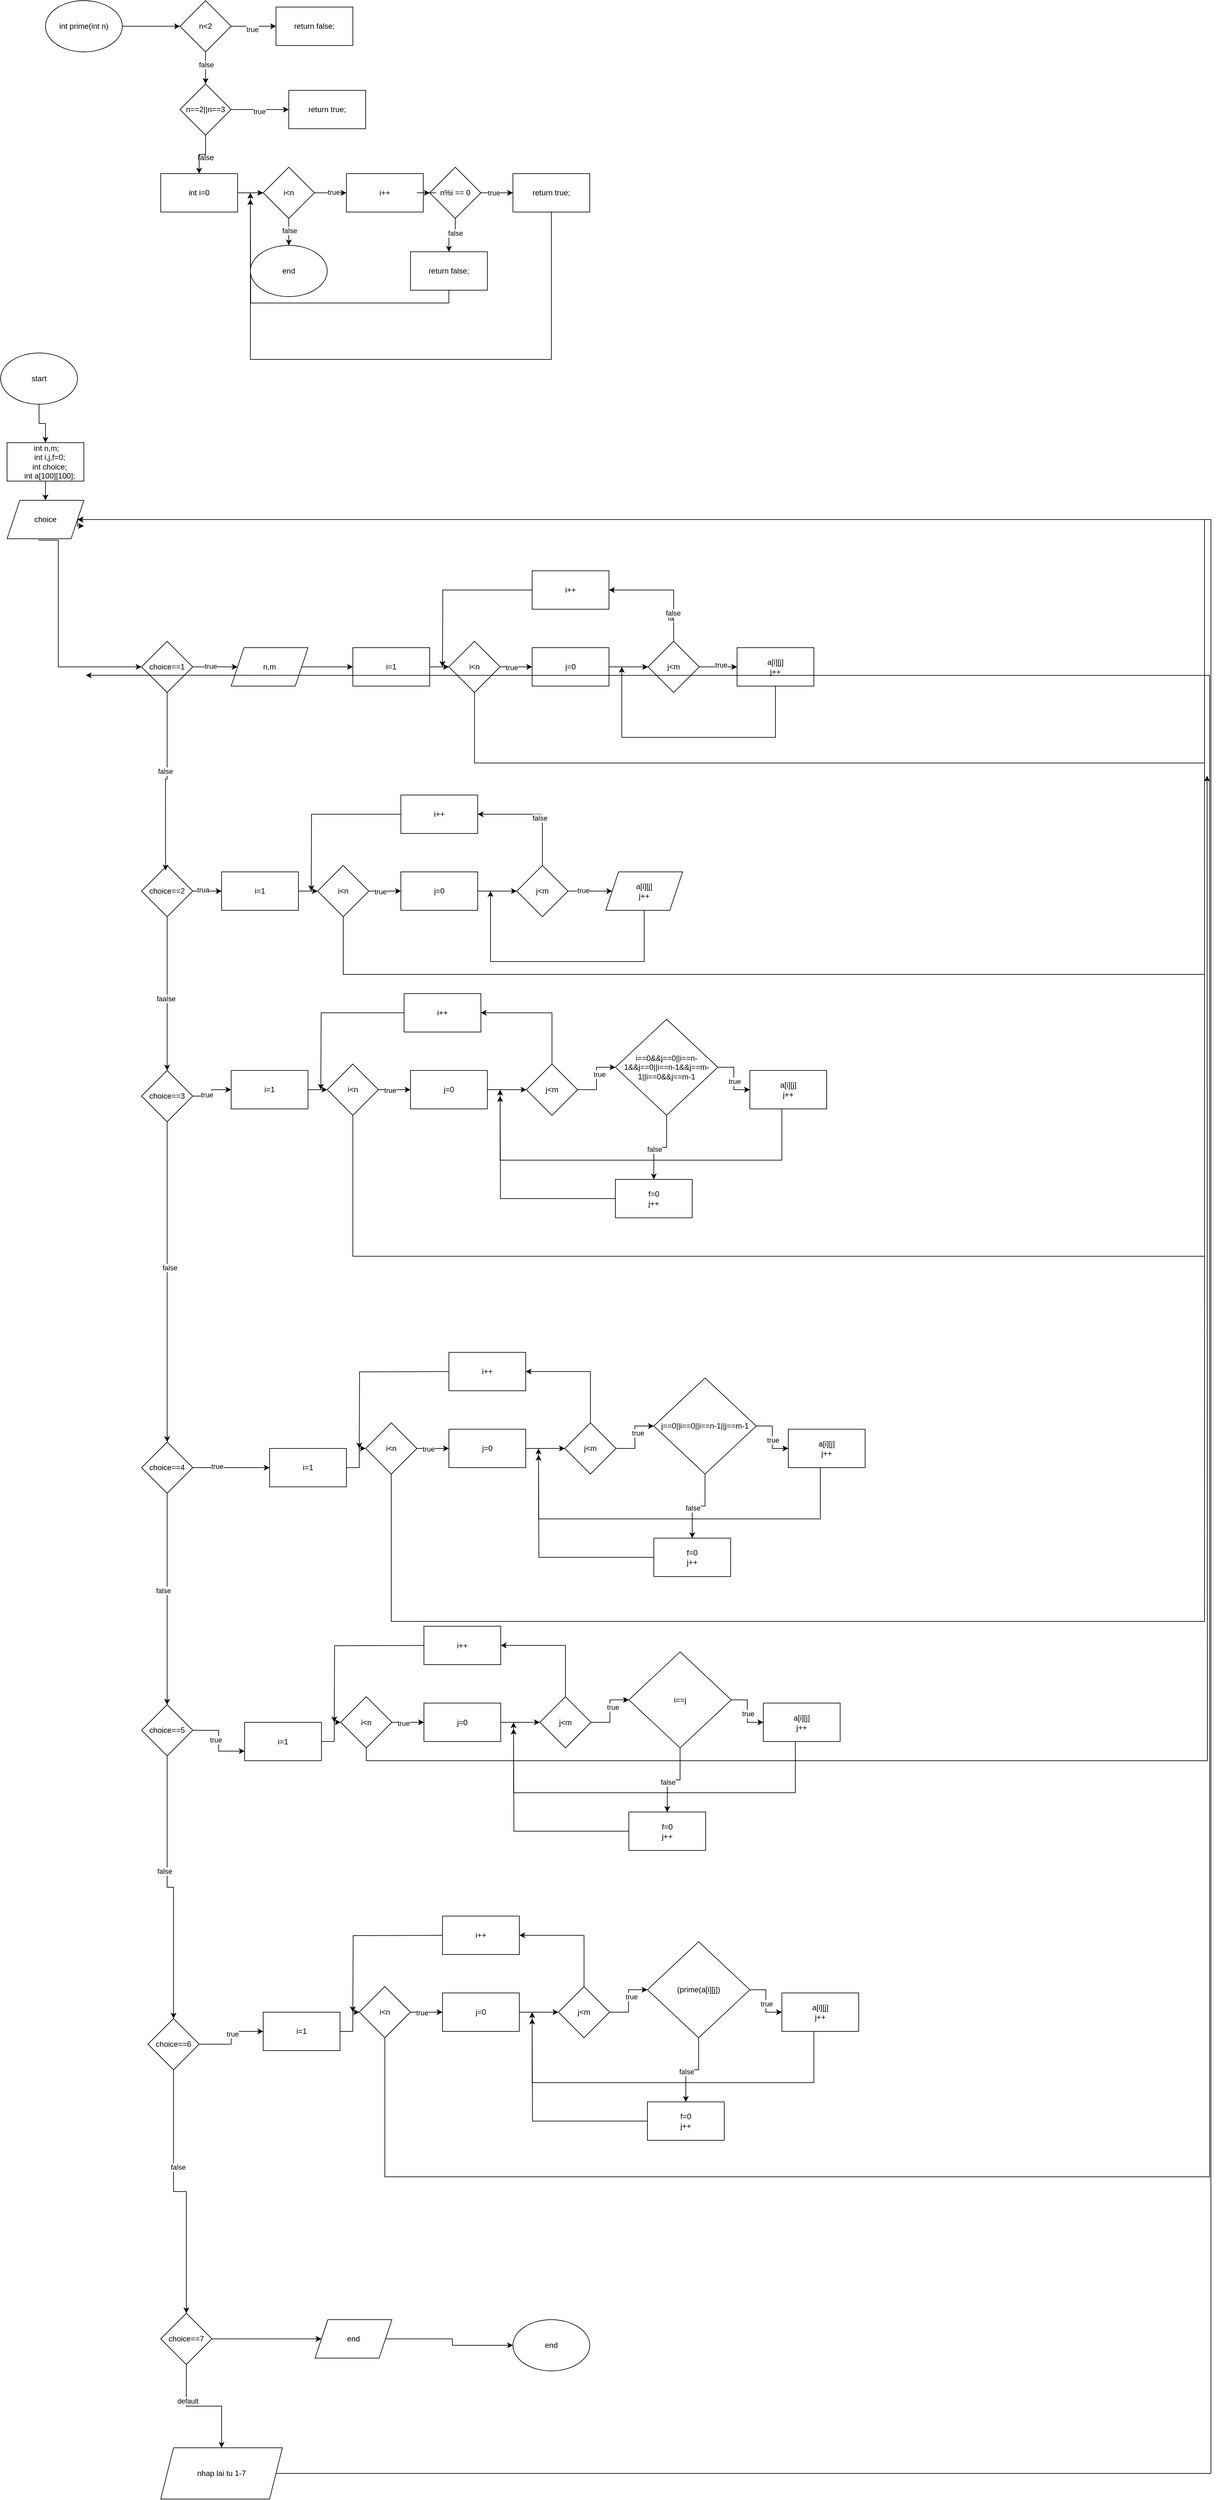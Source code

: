<mxfile version="22.1.4" type="device">
  <diagram id="C5RBs43oDa-KdzZeNtuy" name="Page-1">
    <mxGraphModel dx="772" dy="330" grid="1" gridSize="10" guides="1" tooltips="1" connect="1" arrows="1" fold="1" page="1" pageScale="1" pageWidth="827" pageHeight="1169" math="0" shadow="0">
      <root>
        <mxCell id="WIyWlLk6GJQsqaUBKTNV-0" />
        <mxCell id="WIyWlLk6GJQsqaUBKTNV-1" parent="WIyWlLk6GJQsqaUBKTNV-0" />
        <mxCell id="z1cHuliVXPMH2H2w3VBW-0" value="" style="edgeStyle=orthogonalEdgeStyle;rounded=0;orthogonalLoop=1;jettySize=auto;html=1;" edge="1" parent="WIyWlLk6GJQsqaUBKTNV-1" source="z1cHuliVXPMH2H2w3VBW-1" target="z1cHuliVXPMH2H2w3VBW-6">
          <mxGeometry relative="1" as="geometry" />
        </mxCell>
        <mxCell id="z1cHuliVXPMH2H2w3VBW-1" value="int prime(int n)" style="ellipse;whiteSpace=wrap;html=1;" vertex="1" parent="WIyWlLk6GJQsqaUBKTNV-1">
          <mxGeometry x="300" y="210" width="120" height="80" as="geometry" />
        </mxCell>
        <mxCell id="z1cHuliVXPMH2H2w3VBW-2" value="" style="edgeStyle=orthogonalEdgeStyle;rounded=0;orthogonalLoop=1;jettySize=auto;html=1;" edge="1" parent="WIyWlLk6GJQsqaUBKTNV-1" source="z1cHuliVXPMH2H2w3VBW-6" target="z1cHuliVXPMH2H2w3VBW-7">
          <mxGeometry relative="1" as="geometry" />
        </mxCell>
        <mxCell id="z1cHuliVXPMH2H2w3VBW-3" value="true" style="edgeLabel;html=1;align=center;verticalAlign=middle;resizable=0;points=[];" vertex="1" connectable="0" parent="z1cHuliVXPMH2H2w3VBW-2">
          <mxGeometry x="-0.057" y="-4" relative="1" as="geometry">
            <mxPoint y="1" as="offset" />
          </mxGeometry>
        </mxCell>
        <mxCell id="z1cHuliVXPMH2H2w3VBW-4" value="" style="edgeStyle=orthogonalEdgeStyle;rounded=0;orthogonalLoop=1;jettySize=auto;html=1;" edge="1" parent="WIyWlLk6GJQsqaUBKTNV-1" source="z1cHuliVXPMH2H2w3VBW-6" target="z1cHuliVXPMH2H2w3VBW-11">
          <mxGeometry relative="1" as="geometry" />
        </mxCell>
        <mxCell id="z1cHuliVXPMH2H2w3VBW-5" value="false" style="edgeLabel;html=1;align=center;verticalAlign=middle;resizable=0;points=[];" vertex="1" connectable="0" parent="z1cHuliVXPMH2H2w3VBW-4">
          <mxGeometry x="-0.2" y="1" relative="1" as="geometry">
            <mxPoint as="offset" />
          </mxGeometry>
        </mxCell>
        <mxCell id="z1cHuliVXPMH2H2w3VBW-6" value="n&amp;lt;2" style="rhombus;whiteSpace=wrap;html=1;" vertex="1" parent="WIyWlLk6GJQsqaUBKTNV-1">
          <mxGeometry x="510" y="210" width="80" height="80" as="geometry" />
        </mxCell>
        <mxCell id="z1cHuliVXPMH2H2w3VBW-7" value="return false;" style="rounded=0;whiteSpace=wrap;html=1;" vertex="1" parent="WIyWlLk6GJQsqaUBKTNV-1">
          <mxGeometry x="660" y="220" width="120" height="60" as="geometry" />
        </mxCell>
        <mxCell id="z1cHuliVXPMH2H2w3VBW-8" value="" style="edgeStyle=orthogonalEdgeStyle;rounded=0;orthogonalLoop=1;jettySize=auto;html=1;" edge="1" parent="WIyWlLk6GJQsqaUBKTNV-1" source="z1cHuliVXPMH2H2w3VBW-11" target="z1cHuliVXPMH2H2w3VBW-12">
          <mxGeometry relative="1" as="geometry" />
        </mxCell>
        <mxCell id="z1cHuliVXPMH2H2w3VBW-9" value="true" style="edgeLabel;html=1;align=center;verticalAlign=middle;resizable=0;points=[];" vertex="1" connectable="0" parent="z1cHuliVXPMH2H2w3VBW-8">
          <mxGeometry x="-0.029" y="-3" relative="1" as="geometry">
            <mxPoint as="offset" />
          </mxGeometry>
        </mxCell>
        <mxCell id="z1cHuliVXPMH2H2w3VBW-10" value="" style="edgeStyle=orthogonalEdgeStyle;rounded=0;orthogonalLoop=1;jettySize=auto;html=1;" edge="1" parent="WIyWlLk6GJQsqaUBKTNV-1" source="z1cHuliVXPMH2H2w3VBW-11" target="z1cHuliVXPMH2H2w3VBW-26">
          <mxGeometry relative="1" as="geometry" />
        </mxCell>
        <mxCell id="z1cHuliVXPMH2H2w3VBW-11" value="n==2||n==3" style="rhombus;whiteSpace=wrap;html=1;" vertex="1" parent="WIyWlLk6GJQsqaUBKTNV-1">
          <mxGeometry x="510" y="340" width="80" height="80" as="geometry" />
        </mxCell>
        <mxCell id="z1cHuliVXPMH2H2w3VBW-12" value="return true;" style="rounded=0;whiteSpace=wrap;html=1;" vertex="1" parent="WIyWlLk6GJQsqaUBKTNV-1">
          <mxGeometry x="680" y="350" width="120" height="60" as="geometry" />
        </mxCell>
        <mxCell id="z1cHuliVXPMH2H2w3VBW-13" value="false" style="text;html=1;align=center;verticalAlign=middle;resizable=0;points=[];autosize=1;strokeColor=none;fillColor=none;" vertex="1" parent="WIyWlLk6GJQsqaUBKTNV-1">
          <mxGeometry x="525" y="440" width="50" height="30" as="geometry" />
        </mxCell>
        <mxCell id="z1cHuliVXPMH2H2w3VBW-14" value="i++" style="rounded=0;whiteSpace=wrap;html=1;" vertex="1" parent="WIyWlLk6GJQsqaUBKTNV-1">
          <mxGeometry x="770" y="480" width="120" height="60" as="geometry" />
        </mxCell>
        <mxCell id="z1cHuliVXPMH2H2w3VBW-15" value="" style="edgeStyle=orthogonalEdgeStyle;rounded=0;orthogonalLoop=1;jettySize=auto;html=1;" edge="1" parent="WIyWlLk6GJQsqaUBKTNV-1" source="z1cHuliVXPMH2H2w3VBW-18" target="z1cHuliVXPMH2H2w3VBW-21">
          <mxGeometry relative="1" as="geometry" />
        </mxCell>
        <mxCell id="z1cHuliVXPMH2H2w3VBW-16" value="false" style="edgeLabel;html=1;align=center;verticalAlign=middle;resizable=0;points=[];" vertex="1" connectable="0" parent="z1cHuliVXPMH2H2w3VBW-15">
          <mxGeometry x="-0.288" relative="1" as="geometry">
            <mxPoint y="1" as="offset" />
          </mxGeometry>
        </mxCell>
        <mxCell id="z1cHuliVXPMH2H2w3VBW-17" value="" style="edgeStyle=orthogonalEdgeStyle;rounded=0;orthogonalLoop=1;jettySize=auto;html=1;" edge="1" parent="WIyWlLk6GJQsqaUBKTNV-1" source="z1cHuliVXPMH2H2w3VBW-18" target="z1cHuliVXPMH2H2w3VBW-23">
          <mxGeometry relative="1" as="geometry" />
        </mxCell>
        <mxCell id="z1cHuliVXPMH2H2w3VBW-18" value="n%i == 0" style="rhombus;whiteSpace=wrap;html=1;" vertex="1" parent="WIyWlLk6GJQsqaUBKTNV-1">
          <mxGeometry x="900" y="470" width="80" height="80" as="geometry" />
        </mxCell>
        <mxCell id="z1cHuliVXPMH2H2w3VBW-19" value="true" style="edgeLabel;html=1;align=center;verticalAlign=middle;resizable=0;points=[];" vertex="1" connectable="0" parent="WIyWlLk6GJQsqaUBKTNV-1">
          <mxGeometry x="1000" y="510" as="geometry" />
        </mxCell>
        <mxCell id="z1cHuliVXPMH2H2w3VBW-20" style="edgeStyle=orthogonalEdgeStyle;rounded=0;orthogonalLoop=1;jettySize=auto;html=1;exitX=0.5;exitY=1;exitDx=0;exitDy=0;" edge="1" parent="WIyWlLk6GJQsqaUBKTNV-1" source="z1cHuliVXPMH2H2w3VBW-21">
          <mxGeometry relative="1" as="geometry">
            <mxPoint x="620" y="520" as="targetPoint" />
            <mxPoint x="865" y="724" as="sourcePoint" />
          </mxGeometry>
        </mxCell>
        <mxCell id="z1cHuliVXPMH2H2w3VBW-21" value="return false;" style="rounded=0;whiteSpace=wrap;html=1;" vertex="1" parent="WIyWlLk6GJQsqaUBKTNV-1">
          <mxGeometry x="870" y="602" width="120" height="60" as="geometry" />
        </mxCell>
        <mxCell id="z1cHuliVXPMH2H2w3VBW-22" style="edgeStyle=orthogonalEdgeStyle;rounded=0;orthogonalLoop=1;jettySize=auto;html=1;exitX=0.5;exitY=1;exitDx=0;exitDy=0;" edge="1" parent="WIyWlLk6GJQsqaUBKTNV-1" source="z1cHuliVXPMH2H2w3VBW-23">
          <mxGeometry relative="1" as="geometry">
            <mxPoint x="620" y="510" as="targetPoint" />
            <Array as="points">
              <mxPoint x="1090" y="770" />
              <mxPoint x="620" y="770" />
            </Array>
          </mxGeometry>
        </mxCell>
        <mxCell id="z1cHuliVXPMH2H2w3VBW-23" value="return true;" style="rounded=0;whiteSpace=wrap;html=1;" vertex="1" parent="WIyWlLk6GJQsqaUBKTNV-1">
          <mxGeometry x="1030" y="480" width="120" height="60" as="geometry" />
        </mxCell>
        <mxCell id="z1cHuliVXPMH2H2w3VBW-24" value="" style="edgeStyle=orthogonalEdgeStyle;rounded=0;orthogonalLoop=1;jettySize=auto;html=1;exitX=1;exitY=0.5;exitDx=0;exitDy=0;" edge="1" parent="WIyWlLk6GJQsqaUBKTNV-1" source="z1cHuliVXPMH2H2w3VBW-14" target="z1cHuliVXPMH2H2w3VBW-18">
          <mxGeometry relative="1" as="geometry">
            <mxPoint x="840" y="510" as="sourcePoint" />
          </mxGeometry>
        </mxCell>
        <mxCell id="z1cHuliVXPMH2H2w3VBW-25" value="" style="edgeStyle=orthogonalEdgeStyle;rounded=0;orthogonalLoop=1;jettySize=auto;html=1;" edge="1" parent="WIyWlLk6GJQsqaUBKTNV-1" source="z1cHuliVXPMH2H2w3VBW-26" target="z1cHuliVXPMH2H2w3VBW-31">
          <mxGeometry relative="1" as="geometry" />
        </mxCell>
        <mxCell id="z1cHuliVXPMH2H2w3VBW-26" value="int i=0" style="rounded=0;whiteSpace=wrap;html=1;" vertex="1" parent="WIyWlLk6GJQsqaUBKTNV-1">
          <mxGeometry x="480" y="480" width="120" height="60" as="geometry" />
        </mxCell>
        <mxCell id="z1cHuliVXPMH2H2w3VBW-27" value="" style="edgeStyle=orthogonalEdgeStyle;rounded=0;orthogonalLoop=1;jettySize=auto;html=1;" edge="1" parent="WIyWlLk6GJQsqaUBKTNV-1" source="z1cHuliVXPMH2H2w3VBW-31" target="z1cHuliVXPMH2H2w3VBW-14">
          <mxGeometry relative="1" as="geometry" />
        </mxCell>
        <mxCell id="z1cHuliVXPMH2H2w3VBW-28" value="true" style="edgeLabel;html=1;align=center;verticalAlign=middle;resizable=0;points=[];" vertex="1" connectable="0" parent="z1cHuliVXPMH2H2w3VBW-27">
          <mxGeometry x="0.2" y="1" relative="1" as="geometry">
            <mxPoint as="offset" />
          </mxGeometry>
        </mxCell>
        <mxCell id="z1cHuliVXPMH2H2w3VBW-29" value="" style="edgeStyle=orthogonalEdgeStyle;rounded=0;orthogonalLoop=1;jettySize=auto;html=1;" edge="1" parent="WIyWlLk6GJQsqaUBKTNV-1" source="z1cHuliVXPMH2H2w3VBW-31" target="z1cHuliVXPMH2H2w3VBW-32">
          <mxGeometry relative="1" as="geometry" />
        </mxCell>
        <mxCell id="z1cHuliVXPMH2H2w3VBW-30" value="false" style="edgeLabel;html=1;align=center;verticalAlign=middle;resizable=0;points=[];" vertex="1" connectable="0" parent="z1cHuliVXPMH2H2w3VBW-29">
          <mxGeometry x="-0.095" y="1" relative="1" as="geometry">
            <mxPoint as="offset" />
          </mxGeometry>
        </mxCell>
        <mxCell id="z1cHuliVXPMH2H2w3VBW-31" value="i&amp;lt;n" style="rhombus;whiteSpace=wrap;html=1;" vertex="1" parent="WIyWlLk6GJQsqaUBKTNV-1">
          <mxGeometry x="640" y="470" width="80" height="80" as="geometry" />
        </mxCell>
        <mxCell id="z1cHuliVXPMH2H2w3VBW-32" value="end" style="ellipse;whiteSpace=wrap;html=1;" vertex="1" parent="WIyWlLk6GJQsqaUBKTNV-1">
          <mxGeometry x="620" y="592" width="120" height="80" as="geometry" />
        </mxCell>
        <mxCell id="z1cHuliVXPMH2H2w3VBW-33" value="" style="edgeStyle=orthogonalEdgeStyle;rounded=0;orthogonalLoop=1;jettySize=auto;html=1;" edge="1" parent="WIyWlLk6GJQsqaUBKTNV-1" source="z1cHuliVXPMH2H2w3VBW-34" target="z1cHuliVXPMH2H2w3VBW-36">
          <mxGeometry relative="1" as="geometry" />
        </mxCell>
        <mxCell id="z1cHuliVXPMH2H2w3VBW-34" value="start" style="ellipse;whiteSpace=wrap;html=1;" vertex="1" parent="WIyWlLk6GJQsqaUBKTNV-1">
          <mxGeometry x="230" y="760" width="120" height="80" as="geometry" />
        </mxCell>
        <mxCell id="z1cHuliVXPMH2H2w3VBW-35" value="" style="edgeStyle=orthogonalEdgeStyle;rounded=0;orthogonalLoop=1;jettySize=auto;html=1;" edge="1" parent="WIyWlLk6GJQsqaUBKTNV-1" source="z1cHuliVXPMH2H2w3VBW-36" target="z1cHuliVXPMH2H2w3VBW-38">
          <mxGeometry relative="1" as="geometry" />
        </mxCell>
        <mxCell id="z1cHuliVXPMH2H2w3VBW-36" value="&lt;div&gt;&amp;nbsp;int n,m;&lt;/div&gt;&lt;div&gt;&amp;nbsp; &amp;nbsp; int i,j,f=0;&lt;/div&gt;&lt;div&gt;&amp;nbsp; &amp;nbsp; int choice;&lt;/div&gt;&lt;div&gt;&amp;nbsp; &amp;nbsp; int a[100][100];&lt;/div&gt;" style="shape=label;whiteSpace=wrap;html=1;fixedSize=1;rounded=0;" vertex="1" parent="WIyWlLk6GJQsqaUBKTNV-1">
          <mxGeometry x="240" y="900" width="120" height="60" as="geometry" />
        </mxCell>
        <mxCell id="z1cHuliVXPMH2H2w3VBW-37" value="" style="edgeStyle=orthogonalEdgeStyle;rounded=0;orthogonalLoop=1;jettySize=auto;html=1;exitX=0.408;exitY=1.038;exitDx=0;exitDy=0;exitPerimeter=0;" edge="1" parent="WIyWlLk6GJQsqaUBKTNV-1" source="z1cHuliVXPMH2H2w3VBW-38" target="z1cHuliVXPMH2H2w3VBW-41">
          <mxGeometry relative="1" as="geometry">
            <Array as="points">
              <mxPoint x="320" y="1052" />
              <mxPoint x="320" y="1250" />
            </Array>
          </mxGeometry>
        </mxCell>
        <mxCell id="z1cHuliVXPMH2H2w3VBW-38" value="choice" style="shape=parallelogram;perimeter=parallelogramPerimeter;whiteSpace=wrap;html=1;fixedSize=1;" vertex="1" parent="WIyWlLk6GJQsqaUBKTNV-1">
          <mxGeometry x="240" y="990" width="120" height="60" as="geometry" />
        </mxCell>
        <mxCell id="z1cHuliVXPMH2H2w3VBW-39" value="" style="edgeStyle=orthogonalEdgeStyle;rounded=0;orthogonalLoop=1;jettySize=auto;html=1;" edge="1" parent="WIyWlLk6GJQsqaUBKTNV-1" source="z1cHuliVXPMH2H2w3VBW-41" target="z1cHuliVXPMH2H2w3VBW-43">
          <mxGeometry relative="1" as="geometry" />
        </mxCell>
        <mxCell id="z1cHuliVXPMH2H2w3VBW-40" value="true" style="edgeLabel;html=1;align=center;verticalAlign=middle;resizable=0;points=[];" vertex="1" connectable="0" parent="z1cHuliVXPMH2H2w3VBW-39">
          <mxGeometry x="-0.2" y="1" relative="1" as="geometry">
            <mxPoint as="offset" />
          </mxGeometry>
        </mxCell>
        <mxCell id="z1cHuliVXPMH2H2w3VBW-41" value="choice==1" style="rhombus;whiteSpace=wrap;html=1;" vertex="1" parent="WIyWlLk6GJQsqaUBKTNV-1">
          <mxGeometry x="450" y="1210" width="80" height="80" as="geometry" />
        </mxCell>
        <mxCell id="z1cHuliVXPMH2H2w3VBW-42" value="" style="edgeStyle=orthogonalEdgeStyle;rounded=0;orthogonalLoop=1;jettySize=auto;html=1;" edge="1" parent="WIyWlLk6GJQsqaUBKTNV-1" source="z1cHuliVXPMH2H2w3VBW-43" target="z1cHuliVXPMH2H2w3VBW-45">
          <mxGeometry relative="1" as="geometry" />
        </mxCell>
        <mxCell id="z1cHuliVXPMH2H2w3VBW-43" value="n,m" style="rounded=0;whiteSpace=wrap;html=1;shape=parallelogram;perimeter=parallelogramPerimeter;fixedSize=1;" vertex="1" parent="WIyWlLk6GJQsqaUBKTNV-1">
          <mxGeometry x="590" y="1220" width="120" height="60" as="geometry" />
        </mxCell>
        <mxCell id="z1cHuliVXPMH2H2w3VBW-44" value="" style="edgeStyle=orthogonalEdgeStyle;rounded=0;orthogonalLoop=1;jettySize=auto;html=1;" edge="1" parent="WIyWlLk6GJQsqaUBKTNV-1" source="z1cHuliVXPMH2H2w3VBW-45" target="z1cHuliVXPMH2H2w3VBW-49">
          <mxGeometry relative="1" as="geometry" />
        </mxCell>
        <mxCell id="z1cHuliVXPMH2H2w3VBW-45" value="i=1" style="rounded=0;whiteSpace=wrap;html=1;" vertex="1" parent="WIyWlLk6GJQsqaUBKTNV-1">
          <mxGeometry x="780" y="1220" width="120" height="60" as="geometry" />
        </mxCell>
        <mxCell id="z1cHuliVXPMH2H2w3VBW-46" value="" style="edgeStyle=orthogonalEdgeStyle;rounded=0;orthogonalLoop=1;jettySize=auto;html=1;" edge="1" parent="WIyWlLk6GJQsqaUBKTNV-1" source="z1cHuliVXPMH2H2w3VBW-49" target="z1cHuliVXPMH2H2w3VBW-51">
          <mxGeometry relative="1" as="geometry" />
        </mxCell>
        <mxCell id="z1cHuliVXPMH2H2w3VBW-47" value="true" style="edgeLabel;html=1;align=center;verticalAlign=middle;resizable=0;points=[];" vertex="1" connectable="0" parent="z1cHuliVXPMH2H2w3VBW-46">
          <mxGeometry x="-0.3" relative="1" as="geometry">
            <mxPoint y="1" as="offset" />
          </mxGeometry>
        </mxCell>
        <mxCell id="z1cHuliVXPMH2H2w3VBW-48" style="edgeStyle=orthogonalEdgeStyle;rounded=0;orthogonalLoop=1;jettySize=auto;html=1;entryX=1;entryY=0.5;entryDx=0;entryDy=0;" edge="1" parent="WIyWlLk6GJQsqaUBKTNV-1" source="z1cHuliVXPMH2H2w3VBW-49" target="z1cHuliVXPMH2H2w3VBW-38">
          <mxGeometry relative="1" as="geometry">
            <Array as="points">
              <mxPoint x="970" y="1400" />
              <mxPoint x="2110" y="1400" />
              <mxPoint x="2110" y="1020" />
            </Array>
          </mxGeometry>
        </mxCell>
        <mxCell id="z1cHuliVXPMH2H2w3VBW-49" value="i&amp;lt;n" style="rhombus;whiteSpace=wrap;html=1;" vertex="1" parent="WIyWlLk6GJQsqaUBKTNV-1">
          <mxGeometry x="930" y="1210" width="80" height="80" as="geometry" />
        </mxCell>
        <mxCell id="z1cHuliVXPMH2H2w3VBW-50" value="" style="edgeStyle=orthogonalEdgeStyle;rounded=0;orthogonalLoop=1;jettySize=auto;html=1;" edge="1" parent="WIyWlLk6GJQsqaUBKTNV-1" source="z1cHuliVXPMH2H2w3VBW-51" target="z1cHuliVXPMH2H2w3VBW-57">
          <mxGeometry relative="1" as="geometry" />
        </mxCell>
        <mxCell id="z1cHuliVXPMH2H2w3VBW-51" value="j=0" style="rounded=0;whiteSpace=wrap;html=1;" vertex="1" parent="WIyWlLk6GJQsqaUBKTNV-1">
          <mxGeometry x="1060" y="1220" width="120" height="60" as="geometry" />
        </mxCell>
        <mxCell id="z1cHuliVXPMH2H2w3VBW-52" value="" style="edgeStyle=orthogonalEdgeStyle;rounded=0;orthogonalLoop=1;jettySize=auto;html=1;" edge="1" parent="WIyWlLk6GJQsqaUBKTNV-1" source="z1cHuliVXPMH2H2w3VBW-57" target="z1cHuliVXPMH2H2w3VBW-59">
          <mxGeometry relative="1" as="geometry" />
        </mxCell>
        <mxCell id="z1cHuliVXPMH2H2w3VBW-53" value="true" style="edgeLabel;html=1;align=center;verticalAlign=middle;resizable=0;points=[];" vertex="1" connectable="0" parent="z1cHuliVXPMH2H2w3VBW-52">
          <mxGeometry x="0.119" y="3" relative="1" as="geometry">
            <mxPoint x="1" as="offset" />
          </mxGeometry>
        </mxCell>
        <mxCell id="z1cHuliVXPMH2H2w3VBW-54" style="edgeStyle=orthogonalEdgeStyle;rounded=0;orthogonalLoop=1;jettySize=auto;html=1;entryX=1;entryY=0.5;entryDx=0;entryDy=0;" edge="1" parent="WIyWlLk6GJQsqaUBKTNV-1" source="z1cHuliVXPMH2H2w3VBW-57" target="z1cHuliVXPMH2H2w3VBW-61">
          <mxGeometry relative="1" as="geometry">
            <mxPoint x="1160" y="1140" as="targetPoint" />
            <Array as="points">
              <mxPoint x="1281" y="1130" />
            </Array>
          </mxGeometry>
        </mxCell>
        <mxCell id="z1cHuliVXPMH2H2w3VBW-55" value="fa" style="edgeLabel;html=1;align=center;verticalAlign=middle;resizable=0;points=[];" vertex="1" connectable="0" parent="z1cHuliVXPMH2H2w3VBW-54">
          <mxGeometry x="-0.587" y="5" relative="1" as="geometry">
            <mxPoint y="1" as="offset" />
          </mxGeometry>
        </mxCell>
        <mxCell id="z1cHuliVXPMH2H2w3VBW-56" value="false" style="edgeLabel;html=1;align=center;verticalAlign=middle;resizable=0;points=[];" vertex="1" connectable="0" parent="z1cHuliVXPMH2H2w3VBW-54">
          <mxGeometry x="-0.525" y="1" relative="1" as="geometry">
            <mxPoint y="-1" as="offset" />
          </mxGeometry>
        </mxCell>
        <mxCell id="z1cHuliVXPMH2H2w3VBW-57" value="j&amp;lt;m" style="rhombus;whiteSpace=wrap;html=1;" vertex="1" parent="WIyWlLk6GJQsqaUBKTNV-1">
          <mxGeometry x="1241" y="1210" width="80" height="80" as="geometry" />
        </mxCell>
        <mxCell id="z1cHuliVXPMH2H2w3VBW-58" style="edgeStyle=orthogonalEdgeStyle;rounded=0;orthogonalLoop=1;jettySize=auto;html=1;" edge="1" parent="WIyWlLk6GJQsqaUBKTNV-1" source="z1cHuliVXPMH2H2w3VBW-59">
          <mxGeometry relative="1" as="geometry">
            <mxPoint x="1200" y="1250" as="targetPoint" />
            <Array as="points">
              <mxPoint x="1440" y="1360" />
              <mxPoint x="1200" y="1360" />
            </Array>
          </mxGeometry>
        </mxCell>
        <mxCell id="z1cHuliVXPMH2H2w3VBW-59" value="a[i][j]&lt;br&gt;j++" style="rounded=0;whiteSpace=wrap;html=1;" vertex="1" parent="WIyWlLk6GJQsqaUBKTNV-1">
          <mxGeometry x="1380" y="1220" width="120" height="60" as="geometry" />
        </mxCell>
        <mxCell id="z1cHuliVXPMH2H2w3VBW-60" style="edgeStyle=orthogonalEdgeStyle;rounded=0;orthogonalLoop=1;jettySize=auto;html=1;" edge="1" parent="WIyWlLk6GJQsqaUBKTNV-1" source="z1cHuliVXPMH2H2w3VBW-61">
          <mxGeometry relative="1" as="geometry">
            <mxPoint x="920" y="1250" as="targetPoint" />
          </mxGeometry>
        </mxCell>
        <mxCell id="z1cHuliVXPMH2H2w3VBW-61" value="i++" style="rounded=0;whiteSpace=wrap;html=1;" vertex="1" parent="WIyWlLk6GJQsqaUBKTNV-1">
          <mxGeometry x="1060" y="1100" width="120" height="60" as="geometry" />
        </mxCell>
        <mxCell id="z1cHuliVXPMH2H2w3VBW-62" value="" style="edgeStyle=orthogonalEdgeStyle;rounded=0;orthogonalLoop=1;jettySize=auto;html=1;" edge="1" parent="WIyWlLk6GJQsqaUBKTNV-1" source="z1cHuliVXPMH2H2w3VBW-66" target="z1cHuliVXPMH2H2w3VBW-70">
          <mxGeometry relative="1" as="geometry" />
        </mxCell>
        <mxCell id="z1cHuliVXPMH2H2w3VBW-63" value="trua" style="edgeLabel;html=1;align=center;verticalAlign=middle;resizable=0;points=[];" vertex="1" connectable="0" parent="z1cHuliVXPMH2H2w3VBW-62">
          <mxGeometry x="-0.289" y="2" relative="1" as="geometry">
            <mxPoint as="offset" />
          </mxGeometry>
        </mxCell>
        <mxCell id="z1cHuliVXPMH2H2w3VBW-64" style="edgeStyle=orthogonalEdgeStyle;rounded=0;orthogonalLoop=1;jettySize=auto;html=1;" edge="1" parent="WIyWlLk6GJQsqaUBKTNV-1" source="z1cHuliVXPMH2H2w3VBW-66" target="z1cHuliVXPMH2H2w3VBW-90">
          <mxGeometry relative="1" as="geometry" />
        </mxCell>
        <mxCell id="z1cHuliVXPMH2H2w3VBW-65" value="faalse" style="edgeLabel;html=1;align=center;verticalAlign=middle;resizable=0;points=[];" vertex="1" connectable="0" parent="z1cHuliVXPMH2H2w3VBW-64">
          <mxGeometry x="0.058" y="-2" relative="1" as="geometry">
            <mxPoint y="1" as="offset" />
          </mxGeometry>
        </mxCell>
        <mxCell id="z1cHuliVXPMH2H2w3VBW-66" value="choice==2" style="rhombus;whiteSpace=wrap;html=1;" vertex="1" parent="WIyWlLk6GJQsqaUBKTNV-1">
          <mxGeometry x="450" y="1560" width="80" height="80" as="geometry" />
        </mxCell>
        <mxCell id="z1cHuliVXPMH2H2w3VBW-67" style="edgeStyle=orthogonalEdgeStyle;rounded=0;orthogonalLoop=1;jettySize=auto;html=1;entryX=0.469;entryY=0.096;entryDx=0;entryDy=0;entryPerimeter=0;" edge="1" parent="WIyWlLk6GJQsqaUBKTNV-1" source="z1cHuliVXPMH2H2w3VBW-41" target="z1cHuliVXPMH2H2w3VBW-66">
          <mxGeometry relative="1" as="geometry" />
        </mxCell>
        <mxCell id="z1cHuliVXPMH2H2w3VBW-68" value="false" style="edgeLabel;html=1;align=center;verticalAlign=middle;resizable=0;points=[];" vertex="1" connectable="0" parent="z1cHuliVXPMH2H2w3VBW-67">
          <mxGeometry x="-0.122" y="-3" relative="1" as="geometry">
            <mxPoint as="offset" />
          </mxGeometry>
        </mxCell>
        <mxCell id="z1cHuliVXPMH2H2w3VBW-69" value="" style="edgeStyle=orthogonalEdgeStyle;rounded=0;orthogonalLoop=1;jettySize=auto;html=1;" edge="1" parent="WIyWlLk6GJQsqaUBKTNV-1" source="z1cHuliVXPMH2H2w3VBW-70" target="z1cHuliVXPMH2H2w3VBW-74">
          <mxGeometry relative="1" as="geometry" />
        </mxCell>
        <mxCell id="z1cHuliVXPMH2H2w3VBW-70" value="i=1" style="rounded=0;whiteSpace=wrap;html=1;" vertex="1" parent="WIyWlLk6GJQsqaUBKTNV-1">
          <mxGeometry x="575" y="1570" width="120" height="60" as="geometry" />
        </mxCell>
        <mxCell id="z1cHuliVXPMH2H2w3VBW-71" value="" style="edgeStyle=orthogonalEdgeStyle;rounded=0;orthogonalLoop=1;jettySize=auto;html=1;" edge="1" parent="WIyWlLk6GJQsqaUBKTNV-1" source="z1cHuliVXPMH2H2w3VBW-74" target="z1cHuliVXPMH2H2w3VBW-76">
          <mxGeometry relative="1" as="geometry" />
        </mxCell>
        <mxCell id="z1cHuliVXPMH2H2w3VBW-72" value="true" style="edgeLabel;html=1;align=center;verticalAlign=middle;resizable=0;points=[];" vertex="1" connectable="0" parent="z1cHuliVXPMH2H2w3VBW-71">
          <mxGeometry x="-0.3" relative="1" as="geometry">
            <mxPoint y="1" as="offset" />
          </mxGeometry>
        </mxCell>
        <mxCell id="z1cHuliVXPMH2H2w3VBW-73" style="edgeStyle=orthogonalEdgeStyle;rounded=0;orthogonalLoop=1;jettySize=auto;html=1;entryX=1;entryY=0.5;entryDx=0;entryDy=0;" edge="1" parent="WIyWlLk6GJQsqaUBKTNV-1" source="z1cHuliVXPMH2H2w3VBW-74" target="z1cHuliVXPMH2H2w3VBW-38">
          <mxGeometry relative="1" as="geometry">
            <Array as="points">
              <mxPoint x="765" y="1730" />
              <mxPoint x="2110" y="1730" />
              <mxPoint x="2110" y="1020" />
            </Array>
          </mxGeometry>
        </mxCell>
        <mxCell id="z1cHuliVXPMH2H2w3VBW-74" value="i&amp;lt;n" style="rhombus;whiteSpace=wrap;html=1;" vertex="1" parent="WIyWlLk6GJQsqaUBKTNV-1">
          <mxGeometry x="725" y="1560" width="80" height="80" as="geometry" />
        </mxCell>
        <mxCell id="z1cHuliVXPMH2H2w3VBW-75" value="" style="edgeStyle=orthogonalEdgeStyle;rounded=0;orthogonalLoop=1;jettySize=auto;html=1;" edge="1" parent="WIyWlLk6GJQsqaUBKTNV-1" source="z1cHuliVXPMH2H2w3VBW-76" target="z1cHuliVXPMH2H2w3VBW-81">
          <mxGeometry relative="1" as="geometry" />
        </mxCell>
        <mxCell id="z1cHuliVXPMH2H2w3VBW-76" value="j=0" style="rounded=0;whiteSpace=wrap;html=1;" vertex="1" parent="WIyWlLk6GJQsqaUBKTNV-1">
          <mxGeometry x="855" y="1570" width="120" height="60" as="geometry" />
        </mxCell>
        <mxCell id="z1cHuliVXPMH2H2w3VBW-77" value="" style="edgeStyle=orthogonalEdgeStyle;rounded=0;orthogonalLoop=1;jettySize=auto;html=1;" edge="1" parent="WIyWlLk6GJQsqaUBKTNV-1" source="z1cHuliVXPMH2H2w3VBW-81" target="z1cHuliVXPMH2H2w3VBW-83">
          <mxGeometry relative="1" as="geometry" />
        </mxCell>
        <mxCell id="z1cHuliVXPMH2H2w3VBW-78" value="true" style="edgeLabel;html=1;align=center;verticalAlign=middle;resizable=0;points=[];" vertex="1" connectable="0" parent="z1cHuliVXPMH2H2w3VBW-77">
          <mxGeometry x="-0.304" y="1" relative="1" as="geometry">
            <mxPoint as="offset" />
          </mxGeometry>
        </mxCell>
        <mxCell id="z1cHuliVXPMH2H2w3VBW-79" style="edgeStyle=orthogonalEdgeStyle;rounded=0;orthogonalLoop=1;jettySize=auto;html=1;entryX=1;entryY=0.5;entryDx=0;entryDy=0;" edge="1" parent="WIyWlLk6GJQsqaUBKTNV-1" source="z1cHuliVXPMH2H2w3VBW-81" target="z1cHuliVXPMH2H2w3VBW-85">
          <mxGeometry relative="1" as="geometry">
            <mxPoint x="955" y="1490" as="targetPoint" />
            <Array as="points">
              <mxPoint x="1076" y="1480" />
            </Array>
          </mxGeometry>
        </mxCell>
        <mxCell id="z1cHuliVXPMH2H2w3VBW-80" value="false" style="edgeLabel;html=1;align=center;verticalAlign=middle;resizable=0;points=[];" vertex="1" connectable="0" parent="z1cHuliVXPMH2H2w3VBW-79">
          <mxGeometry x="-0.193" y="4" relative="1" as="geometry">
            <mxPoint y="-1" as="offset" />
          </mxGeometry>
        </mxCell>
        <mxCell id="z1cHuliVXPMH2H2w3VBW-81" value="j&amp;lt;m" style="rhombus;whiteSpace=wrap;html=1;" vertex="1" parent="WIyWlLk6GJQsqaUBKTNV-1">
          <mxGeometry x="1036" y="1560" width="80" height="80" as="geometry" />
        </mxCell>
        <mxCell id="z1cHuliVXPMH2H2w3VBW-82" style="edgeStyle=orthogonalEdgeStyle;rounded=0;orthogonalLoop=1;jettySize=auto;html=1;" edge="1" parent="WIyWlLk6GJQsqaUBKTNV-1" source="z1cHuliVXPMH2H2w3VBW-83">
          <mxGeometry relative="1" as="geometry">
            <mxPoint x="995" y="1600" as="targetPoint" />
            <Array as="points">
              <mxPoint x="1235" y="1710" />
              <mxPoint x="995" y="1710" />
            </Array>
          </mxGeometry>
        </mxCell>
        <mxCell id="z1cHuliVXPMH2H2w3VBW-83" value="a[i][j]&lt;br&gt;j++" style="rounded=0;whiteSpace=wrap;html=1;shape=parallelogram;perimeter=parallelogramPerimeter;fixedSize=1;" vertex="1" parent="WIyWlLk6GJQsqaUBKTNV-1">
          <mxGeometry x="1175" y="1570" width="120" height="60" as="geometry" />
        </mxCell>
        <mxCell id="z1cHuliVXPMH2H2w3VBW-84" style="edgeStyle=orthogonalEdgeStyle;rounded=0;orthogonalLoop=1;jettySize=auto;html=1;" edge="1" parent="WIyWlLk6GJQsqaUBKTNV-1" source="z1cHuliVXPMH2H2w3VBW-85">
          <mxGeometry relative="1" as="geometry">
            <mxPoint x="715" y="1600" as="targetPoint" />
          </mxGeometry>
        </mxCell>
        <mxCell id="z1cHuliVXPMH2H2w3VBW-85" value="i++" style="rounded=0;whiteSpace=wrap;html=1;" vertex="1" parent="WIyWlLk6GJQsqaUBKTNV-1">
          <mxGeometry x="855" y="1450" width="120" height="60" as="geometry" />
        </mxCell>
        <mxCell id="z1cHuliVXPMH2H2w3VBW-86" value="" style="edgeStyle=orthogonalEdgeStyle;rounded=0;orthogonalLoop=1;jettySize=auto;html=1;" edge="1" parent="WIyWlLk6GJQsqaUBKTNV-1" source="z1cHuliVXPMH2H2w3VBW-90" target="z1cHuliVXPMH2H2w3VBW-92">
          <mxGeometry relative="1" as="geometry" />
        </mxCell>
        <mxCell id="z1cHuliVXPMH2H2w3VBW-87" value="true" style="edgeLabel;html=1;align=center;verticalAlign=middle;resizable=0;points=[];" vertex="1" connectable="0" parent="z1cHuliVXPMH2H2w3VBW-86">
          <mxGeometry x="-0.371" y="2" relative="1" as="geometry">
            <mxPoint as="offset" />
          </mxGeometry>
        </mxCell>
        <mxCell id="z1cHuliVXPMH2H2w3VBW-88" style="edgeStyle=orthogonalEdgeStyle;rounded=0;orthogonalLoop=1;jettySize=auto;html=1;entryX=0.5;entryY=0;entryDx=0;entryDy=0;" edge="1" parent="WIyWlLk6GJQsqaUBKTNV-1" source="z1cHuliVXPMH2H2w3VBW-90" target="z1cHuliVXPMH2H2w3VBW-116">
          <mxGeometry relative="1" as="geometry" />
        </mxCell>
        <mxCell id="z1cHuliVXPMH2H2w3VBW-89" value="false" style="edgeLabel;html=1;align=center;verticalAlign=middle;resizable=0;points=[];" vertex="1" connectable="0" parent="z1cHuliVXPMH2H2w3VBW-88">
          <mxGeometry x="-0.084" y="4" relative="1" as="geometry">
            <mxPoint y="-1" as="offset" />
          </mxGeometry>
        </mxCell>
        <mxCell id="z1cHuliVXPMH2H2w3VBW-90" value="choice==3" style="rhombus;whiteSpace=wrap;html=1;" vertex="1" parent="WIyWlLk6GJQsqaUBKTNV-1">
          <mxGeometry x="450" y="1880" width="80" height="80" as="geometry" />
        </mxCell>
        <mxCell id="z1cHuliVXPMH2H2w3VBW-91" value="" style="edgeStyle=orthogonalEdgeStyle;rounded=0;orthogonalLoop=1;jettySize=auto;html=1;" edge="1" parent="WIyWlLk6GJQsqaUBKTNV-1" source="z1cHuliVXPMH2H2w3VBW-92" target="z1cHuliVXPMH2H2w3VBW-96">
          <mxGeometry relative="1" as="geometry" />
        </mxCell>
        <mxCell id="z1cHuliVXPMH2H2w3VBW-92" value="i=1" style="rounded=0;whiteSpace=wrap;html=1;" vertex="1" parent="WIyWlLk6GJQsqaUBKTNV-1">
          <mxGeometry x="590" y="1880" width="120" height="60" as="geometry" />
        </mxCell>
        <mxCell id="z1cHuliVXPMH2H2w3VBW-93" value="" style="edgeStyle=orthogonalEdgeStyle;rounded=0;orthogonalLoop=1;jettySize=auto;html=1;" edge="1" parent="WIyWlLk6GJQsqaUBKTNV-1" source="z1cHuliVXPMH2H2w3VBW-96" target="z1cHuliVXPMH2H2w3VBW-98">
          <mxGeometry relative="1" as="geometry" />
        </mxCell>
        <mxCell id="z1cHuliVXPMH2H2w3VBW-94" value="true" style="edgeLabel;html=1;align=center;verticalAlign=middle;resizable=0;points=[];" vertex="1" connectable="0" parent="z1cHuliVXPMH2H2w3VBW-93">
          <mxGeometry x="-0.3" relative="1" as="geometry">
            <mxPoint y="1" as="offset" />
          </mxGeometry>
        </mxCell>
        <mxCell id="z1cHuliVXPMH2H2w3VBW-95" style="edgeStyle=orthogonalEdgeStyle;rounded=0;orthogonalLoop=1;jettySize=auto;html=1;exitX=0.5;exitY=1;exitDx=0;exitDy=0;" edge="1" parent="WIyWlLk6GJQsqaUBKTNV-1" source="z1cHuliVXPMH2H2w3VBW-96">
          <mxGeometry relative="1" as="geometry">
            <mxPoint x="820" y="2170" as="sourcePoint" />
            <mxPoint x="360" y="1030" as="targetPoint" />
            <Array as="points">
              <mxPoint x="780" y="2170" />
              <mxPoint x="2110" y="2170" />
              <mxPoint x="2110" y="1020" />
              <mxPoint x="350" y="1020" />
            </Array>
          </mxGeometry>
        </mxCell>
        <mxCell id="z1cHuliVXPMH2H2w3VBW-96" value="i&amp;lt;n" style="rhombus;whiteSpace=wrap;html=1;" vertex="1" parent="WIyWlLk6GJQsqaUBKTNV-1">
          <mxGeometry x="740" y="1870" width="80" height="80" as="geometry" />
        </mxCell>
        <mxCell id="z1cHuliVXPMH2H2w3VBW-97" value="" style="edgeStyle=orthogonalEdgeStyle;rounded=0;orthogonalLoop=1;jettySize=auto;html=1;" edge="1" parent="WIyWlLk6GJQsqaUBKTNV-1" source="z1cHuliVXPMH2H2w3VBW-98" target="z1cHuliVXPMH2H2w3VBW-102">
          <mxGeometry relative="1" as="geometry" />
        </mxCell>
        <mxCell id="z1cHuliVXPMH2H2w3VBW-98" value="j=0" style="rounded=0;whiteSpace=wrap;html=1;" vertex="1" parent="WIyWlLk6GJQsqaUBKTNV-1">
          <mxGeometry x="870" y="1880" width="120" height="60" as="geometry" />
        </mxCell>
        <mxCell id="z1cHuliVXPMH2H2w3VBW-99" style="edgeStyle=orthogonalEdgeStyle;rounded=0;orthogonalLoop=1;jettySize=auto;html=1;entryX=1;entryY=0.5;entryDx=0;entryDy=0;" edge="1" parent="WIyWlLk6GJQsqaUBKTNV-1" source="z1cHuliVXPMH2H2w3VBW-102" target="z1cHuliVXPMH2H2w3VBW-106">
          <mxGeometry relative="1" as="geometry">
            <mxPoint x="970" y="1800" as="targetPoint" />
            <Array as="points">
              <mxPoint x="1091" y="1790" />
            </Array>
          </mxGeometry>
        </mxCell>
        <mxCell id="z1cHuliVXPMH2H2w3VBW-100" value="" style="edgeStyle=orthogonalEdgeStyle;rounded=0;orthogonalLoop=1;jettySize=auto;html=1;" edge="1" parent="WIyWlLk6GJQsqaUBKTNV-1" source="z1cHuliVXPMH2H2w3VBW-102" target="z1cHuliVXPMH2H2w3VBW-111">
          <mxGeometry relative="1" as="geometry" />
        </mxCell>
        <mxCell id="z1cHuliVXPMH2H2w3VBW-101" value="true" style="edgeLabel;html=1;align=center;verticalAlign=middle;resizable=0;points=[];" vertex="1" connectable="0" parent="z1cHuliVXPMH2H2w3VBW-100">
          <mxGeometry x="0.139" y="-3" relative="1" as="geometry">
            <mxPoint x="1" as="offset" />
          </mxGeometry>
        </mxCell>
        <mxCell id="z1cHuliVXPMH2H2w3VBW-102" value="j&amp;lt;m" style="rhombus;whiteSpace=wrap;html=1;" vertex="1" parent="WIyWlLk6GJQsqaUBKTNV-1">
          <mxGeometry x="1051" y="1870" width="80" height="80" as="geometry" />
        </mxCell>
        <mxCell id="z1cHuliVXPMH2H2w3VBW-103" style="edgeStyle=orthogonalEdgeStyle;rounded=0;orthogonalLoop=1;jettySize=auto;html=1;" edge="1" parent="WIyWlLk6GJQsqaUBKTNV-1" source="z1cHuliVXPMH2H2w3VBW-104">
          <mxGeometry relative="1" as="geometry">
            <mxPoint x="1010" y="1910" as="targetPoint" />
            <Array as="points">
              <mxPoint x="1450" y="2020" />
              <mxPoint x="1010" y="2020" />
            </Array>
          </mxGeometry>
        </mxCell>
        <mxCell id="z1cHuliVXPMH2H2w3VBW-104" value="a[i][j]&lt;br&gt;j++" style="rounded=0;whiteSpace=wrap;html=1;" vertex="1" parent="WIyWlLk6GJQsqaUBKTNV-1">
          <mxGeometry x="1400" y="1880" width="120" height="60" as="geometry" />
        </mxCell>
        <mxCell id="z1cHuliVXPMH2H2w3VBW-105" style="edgeStyle=orthogonalEdgeStyle;rounded=0;orthogonalLoop=1;jettySize=auto;html=1;" edge="1" parent="WIyWlLk6GJQsqaUBKTNV-1" source="z1cHuliVXPMH2H2w3VBW-106">
          <mxGeometry relative="1" as="geometry">
            <mxPoint x="730" y="1910" as="targetPoint" />
          </mxGeometry>
        </mxCell>
        <mxCell id="z1cHuliVXPMH2H2w3VBW-106" value="i++" style="rounded=0;whiteSpace=wrap;html=1;" vertex="1" parent="WIyWlLk6GJQsqaUBKTNV-1">
          <mxGeometry x="860" y="1760" width="120" height="60" as="geometry" />
        </mxCell>
        <mxCell id="z1cHuliVXPMH2H2w3VBW-107" value="" style="edgeStyle=orthogonalEdgeStyle;rounded=0;orthogonalLoop=1;jettySize=auto;html=1;" edge="1" parent="WIyWlLk6GJQsqaUBKTNV-1" source="z1cHuliVXPMH2H2w3VBW-111" target="z1cHuliVXPMH2H2w3VBW-104">
          <mxGeometry relative="1" as="geometry" />
        </mxCell>
        <mxCell id="z1cHuliVXPMH2H2w3VBW-108" value="true" style="edgeLabel;html=1;align=center;verticalAlign=middle;resizable=0;points=[];" vertex="1" connectable="0" parent="z1cHuliVXPMH2H2w3VBW-107">
          <mxGeometry x="0.091" y="1" relative="1" as="geometry">
            <mxPoint as="offset" />
          </mxGeometry>
        </mxCell>
        <mxCell id="z1cHuliVXPMH2H2w3VBW-109" value="" style="edgeStyle=orthogonalEdgeStyle;rounded=0;orthogonalLoop=1;jettySize=auto;html=1;" edge="1" parent="WIyWlLk6GJQsqaUBKTNV-1" source="z1cHuliVXPMH2H2w3VBW-111" target="z1cHuliVXPMH2H2w3VBW-113">
          <mxGeometry relative="1" as="geometry" />
        </mxCell>
        <mxCell id="z1cHuliVXPMH2H2w3VBW-110" value="false" style="edgeLabel;html=1;align=center;verticalAlign=middle;resizable=0;points=[];" vertex="1" connectable="0" parent="z1cHuliVXPMH2H2w3VBW-109">
          <mxGeometry x="0.15" y="4" relative="1" as="geometry">
            <mxPoint y="-1" as="offset" />
          </mxGeometry>
        </mxCell>
        <mxCell id="z1cHuliVXPMH2H2w3VBW-111" value="i==0&amp;amp;&amp;amp;j==0||i==n-1&amp;amp;&amp;amp;j==0||i==n-1&amp;amp;&amp;amp;j==m-1||i==0&amp;amp;&amp;amp;j==m-1" style="rhombus;whiteSpace=wrap;html=1;" vertex="1" parent="WIyWlLk6GJQsqaUBKTNV-1">
          <mxGeometry x="1190" y="1800" width="160" height="150" as="geometry" />
        </mxCell>
        <mxCell id="z1cHuliVXPMH2H2w3VBW-112" style="edgeStyle=orthogonalEdgeStyle;rounded=0;orthogonalLoop=1;jettySize=auto;html=1;" edge="1" parent="WIyWlLk6GJQsqaUBKTNV-1" source="z1cHuliVXPMH2H2w3VBW-113">
          <mxGeometry relative="1" as="geometry">
            <mxPoint x="1010" y="1920" as="targetPoint" />
          </mxGeometry>
        </mxCell>
        <mxCell id="z1cHuliVXPMH2H2w3VBW-113" value="f=0&lt;br&gt;j++" style="rounded=0;whiteSpace=wrap;html=1;" vertex="1" parent="WIyWlLk6GJQsqaUBKTNV-1">
          <mxGeometry x="1190" y="2050" width="120" height="60" as="geometry" />
        </mxCell>
        <mxCell id="z1cHuliVXPMH2H2w3VBW-114" style="edgeStyle=orthogonalEdgeStyle;rounded=0;orthogonalLoop=1;jettySize=auto;html=1;entryX=0.5;entryY=0;entryDx=0;entryDy=0;" edge="1" parent="WIyWlLk6GJQsqaUBKTNV-1" source="z1cHuliVXPMH2H2w3VBW-116" target="z1cHuliVXPMH2H2w3VBW-146">
          <mxGeometry relative="1" as="geometry" />
        </mxCell>
        <mxCell id="z1cHuliVXPMH2H2w3VBW-115" value="false" style="edgeLabel;html=1;align=center;verticalAlign=middle;resizable=0;points=[];" vertex="1" connectable="0" parent="z1cHuliVXPMH2H2w3VBW-114">
          <mxGeometry x="-0.073" y="-6" relative="1" as="geometry">
            <mxPoint y="-1" as="offset" />
          </mxGeometry>
        </mxCell>
        <mxCell id="z1cHuliVXPMH2H2w3VBW-116" value="choice==4" style="rhombus;whiteSpace=wrap;html=1;" vertex="1" parent="WIyWlLk6GJQsqaUBKTNV-1">
          <mxGeometry x="450" y="2460" width="80" height="80" as="geometry" />
        </mxCell>
        <mxCell id="z1cHuliVXPMH2H2w3VBW-117" value="" style="edgeStyle=orthogonalEdgeStyle;rounded=0;orthogonalLoop=1;jettySize=auto;html=1;exitX=1;exitY=0.5;exitDx=0;exitDy=0;" edge="1" parent="WIyWlLk6GJQsqaUBKTNV-1" source="z1cHuliVXPMH2H2w3VBW-116" target="z1cHuliVXPMH2H2w3VBW-120">
          <mxGeometry relative="1" as="geometry">
            <mxPoint x="590" y="2480" as="sourcePoint" />
          </mxGeometry>
        </mxCell>
        <mxCell id="z1cHuliVXPMH2H2w3VBW-118" value="true" style="edgeLabel;html=1;align=center;verticalAlign=middle;resizable=0;points=[];" vertex="1" connectable="0" parent="z1cHuliVXPMH2H2w3VBW-117">
          <mxGeometry x="-0.371" y="2" relative="1" as="geometry">
            <mxPoint as="offset" />
          </mxGeometry>
        </mxCell>
        <mxCell id="z1cHuliVXPMH2H2w3VBW-119" value="" style="edgeStyle=orthogonalEdgeStyle;rounded=0;orthogonalLoop=1;jettySize=auto;html=1;" edge="1" parent="WIyWlLk6GJQsqaUBKTNV-1" source="z1cHuliVXPMH2H2w3VBW-120" target="z1cHuliVXPMH2H2w3VBW-124">
          <mxGeometry relative="1" as="geometry" />
        </mxCell>
        <mxCell id="z1cHuliVXPMH2H2w3VBW-120" value="i=1" style="rounded=0;whiteSpace=wrap;html=1;" vertex="1" parent="WIyWlLk6GJQsqaUBKTNV-1">
          <mxGeometry x="650" y="2470" width="120" height="60" as="geometry" />
        </mxCell>
        <mxCell id="z1cHuliVXPMH2H2w3VBW-121" value="" style="edgeStyle=orthogonalEdgeStyle;rounded=0;orthogonalLoop=1;jettySize=auto;html=1;" edge="1" parent="WIyWlLk6GJQsqaUBKTNV-1" source="z1cHuliVXPMH2H2w3VBW-124" target="z1cHuliVXPMH2H2w3VBW-126">
          <mxGeometry relative="1" as="geometry" />
        </mxCell>
        <mxCell id="z1cHuliVXPMH2H2w3VBW-122" value="true" style="edgeLabel;html=1;align=center;verticalAlign=middle;resizable=0;points=[];" vertex="1" connectable="0" parent="z1cHuliVXPMH2H2w3VBW-121">
          <mxGeometry x="-0.3" relative="1" as="geometry">
            <mxPoint y="1" as="offset" />
          </mxGeometry>
        </mxCell>
        <mxCell id="z1cHuliVXPMH2H2w3VBW-123" style="edgeStyle=orthogonalEdgeStyle;rounded=0;orthogonalLoop=1;jettySize=auto;html=1;entryX=1;entryY=0.5;entryDx=0;entryDy=0;exitX=0.5;exitY=1;exitDx=0;exitDy=0;" edge="1" parent="WIyWlLk6GJQsqaUBKTNV-1" source="z1cHuliVXPMH2H2w3VBW-124" target="z1cHuliVXPMH2H2w3VBW-38">
          <mxGeometry relative="1" as="geometry">
            <mxPoint x="870" y="2740" as="sourcePoint" />
            <mxPoint x="340" y="1290" as="targetPoint" />
            <Array as="points">
              <mxPoint x="840" y="2740" />
              <mxPoint x="2110" y="2740" />
              <mxPoint x="2110" y="1020" />
            </Array>
          </mxGeometry>
        </mxCell>
        <mxCell id="z1cHuliVXPMH2H2w3VBW-124" value="i&amp;lt;n" style="rhombus;whiteSpace=wrap;html=1;" vertex="1" parent="WIyWlLk6GJQsqaUBKTNV-1">
          <mxGeometry x="800" y="2430" width="80" height="80" as="geometry" />
        </mxCell>
        <mxCell id="z1cHuliVXPMH2H2w3VBW-125" value="" style="edgeStyle=orthogonalEdgeStyle;rounded=0;orthogonalLoop=1;jettySize=auto;html=1;" edge="1" parent="WIyWlLk6GJQsqaUBKTNV-1" source="z1cHuliVXPMH2H2w3VBW-126" target="z1cHuliVXPMH2H2w3VBW-130">
          <mxGeometry relative="1" as="geometry" />
        </mxCell>
        <mxCell id="z1cHuliVXPMH2H2w3VBW-126" value="j=0" style="rounded=0;whiteSpace=wrap;html=1;" vertex="1" parent="WIyWlLk6GJQsqaUBKTNV-1">
          <mxGeometry x="930" y="2440" width="120" height="60" as="geometry" />
        </mxCell>
        <mxCell id="z1cHuliVXPMH2H2w3VBW-127" style="edgeStyle=orthogonalEdgeStyle;rounded=0;orthogonalLoop=1;jettySize=auto;html=1;entryX=1;entryY=0.5;entryDx=0;entryDy=0;" edge="1" parent="WIyWlLk6GJQsqaUBKTNV-1" source="z1cHuliVXPMH2H2w3VBW-130">
          <mxGeometry relative="1" as="geometry">
            <mxPoint x="1050" y="2350" as="targetPoint" />
            <Array as="points">
              <mxPoint x="1151" y="2350" />
            </Array>
          </mxGeometry>
        </mxCell>
        <mxCell id="z1cHuliVXPMH2H2w3VBW-128" value="" style="edgeStyle=orthogonalEdgeStyle;rounded=0;orthogonalLoop=1;jettySize=auto;html=1;" edge="1" parent="WIyWlLk6GJQsqaUBKTNV-1" source="z1cHuliVXPMH2H2w3VBW-130" target="z1cHuliVXPMH2H2w3VBW-138">
          <mxGeometry relative="1" as="geometry" />
        </mxCell>
        <mxCell id="z1cHuliVXPMH2H2w3VBW-129" value="true" style="edgeLabel;html=1;align=center;verticalAlign=middle;resizable=0;points=[];" vertex="1" connectable="0" parent="z1cHuliVXPMH2H2w3VBW-128">
          <mxGeometry x="0.139" y="-3" relative="1" as="geometry">
            <mxPoint x="1" as="offset" />
          </mxGeometry>
        </mxCell>
        <mxCell id="z1cHuliVXPMH2H2w3VBW-130" value="j&amp;lt;m" style="rhombus;whiteSpace=wrap;html=1;" vertex="1" parent="WIyWlLk6GJQsqaUBKTNV-1">
          <mxGeometry x="1111" y="2430" width="80" height="80" as="geometry" />
        </mxCell>
        <mxCell id="z1cHuliVXPMH2H2w3VBW-131" style="edgeStyle=orthogonalEdgeStyle;rounded=0;orthogonalLoop=1;jettySize=auto;html=1;" edge="1" parent="WIyWlLk6GJQsqaUBKTNV-1" source="z1cHuliVXPMH2H2w3VBW-132">
          <mxGeometry relative="1" as="geometry">
            <mxPoint x="1070" y="2470" as="targetPoint" />
            <Array as="points">
              <mxPoint x="1510" y="2580" />
              <mxPoint x="1070" y="2580" />
            </Array>
          </mxGeometry>
        </mxCell>
        <mxCell id="z1cHuliVXPMH2H2w3VBW-132" value="a[i][j]&lt;br&gt;j++" style="rounded=0;whiteSpace=wrap;html=1;" vertex="1" parent="WIyWlLk6GJQsqaUBKTNV-1">
          <mxGeometry x="1460" y="2440" width="120" height="60" as="geometry" />
        </mxCell>
        <mxCell id="z1cHuliVXPMH2H2w3VBW-133" style="edgeStyle=orthogonalEdgeStyle;rounded=0;orthogonalLoop=1;jettySize=auto;html=1;" edge="1" parent="WIyWlLk6GJQsqaUBKTNV-1">
          <mxGeometry relative="1" as="geometry">
            <mxPoint x="790" y="2470" as="targetPoint" />
            <mxPoint x="930" y="2350" as="sourcePoint" />
          </mxGeometry>
        </mxCell>
        <mxCell id="z1cHuliVXPMH2H2w3VBW-134" value="" style="edgeStyle=orthogonalEdgeStyle;rounded=0;orthogonalLoop=1;jettySize=auto;html=1;" edge="1" parent="WIyWlLk6GJQsqaUBKTNV-1" source="z1cHuliVXPMH2H2w3VBW-138" target="z1cHuliVXPMH2H2w3VBW-132">
          <mxGeometry relative="1" as="geometry" />
        </mxCell>
        <mxCell id="z1cHuliVXPMH2H2w3VBW-135" value="true" style="edgeLabel;html=1;align=center;verticalAlign=middle;resizable=0;points=[];" vertex="1" connectable="0" parent="z1cHuliVXPMH2H2w3VBW-134">
          <mxGeometry x="0.091" y="1" relative="1" as="geometry">
            <mxPoint as="offset" />
          </mxGeometry>
        </mxCell>
        <mxCell id="z1cHuliVXPMH2H2w3VBW-136" value="" style="edgeStyle=orthogonalEdgeStyle;rounded=0;orthogonalLoop=1;jettySize=auto;html=1;" edge="1" parent="WIyWlLk6GJQsqaUBKTNV-1" source="z1cHuliVXPMH2H2w3VBW-138" target="z1cHuliVXPMH2H2w3VBW-140">
          <mxGeometry relative="1" as="geometry" />
        </mxCell>
        <mxCell id="z1cHuliVXPMH2H2w3VBW-137" value="false" style="edgeLabel;html=1;align=center;verticalAlign=middle;resizable=0;points=[];" vertex="1" connectable="0" parent="z1cHuliVXPMH2H2w3VBW-136">
          <mxGeometry x="0.15" y="4" relative="1" as="geometry">
            <mxPoint y="-1" as="offset" />
          </mxGeometry>
        </mxCell>
        <mxCell id="z1cHuliVXPMH2H2w3VBW-138" value="j==0||i==0||i==n-1||j==m-1" style="rhombus;whiteSpace=wrap;html=1;" vertex="1" parent="WIyWlLk6GJQsqaUBKTNV-1">
          <mxGeometry x="1250" y="2360" width="160" height="150" as="geometry" />
        </mxCell>
        <mxCell id="z1cHuliVXPMH2H2w3VBW-139" style="edgeStyle=orthogonalEdgeStyle;rounded=0;orthogonalLoop=1;jettySize=auto;html=1;" edge="1" parent="WIyWlLk6GJQsqaUBKTNV-1" source="z1cHuliVXPMH2H2w3VBW-140">
          <mxGeometry relative="1" as="geometry">
            <mxPoint x="1070" y="2480" as="targetPoint" />
          </mxGeometry>
        </mxCell>
        <mxCell id="z1cHuliVXPMH2H2w3VBW-140" value="f=0&lt;br&gt;j++" style="rounded=0;whiteSpace=wrap;html=1;" vertex="1" parent="WIyWlLk6GJQsqaUBKTNV-1">
          <mxGeometry x="1250" y="2610" width="120" height="60" as="geometry" />
        </mxCell>
        <mxCell id="z1cHuliVXPMH2H2w3VBW-141" value="i++" style="rounded=0;whiteSpace=wrap;html=1;" vertex="1" parent="WIyWlLk6GJQsqaUBKTNV-1">
          <mxGeometry x="930" y="2320" width="120" height="60" as="geometry" />
        </mxCell>
        <mxCell id="z1cHuliVXPMH2H2w3VBW-142" style="edgeStyle=orthogonalEdgeStyle;rounded=0;orthogonalLoop=1;jettySize=auto;html=1;entryX=0;entryY=0.75;entryDx=0;entryDy=0;" edge="1" parent="WIyWlLk6GJQsqaUBKTNV-1" source="z1cHuliVXPMH2H2w3VBW-146" target="z1cHuliVXPMH2H2w3VBW-148">
          <mxGeometry relative="1" as="geometry" />
        </mxCell>
        <mxCell id="z1cHuliVXPMH2H2w3VBW-143" value="true" style="edgeLabel;html=1;align=center;verticalAlign=middle;resizable=0;points=[];" vertex="1" connectable="0" parent="z1cHuliVXPMH2H2w3VBW-142">
          <mxGeometry x="-0.021" y="-5" relative="1" as="geometry">
            <mxPoint as="offset" />
          </mxGeometry>
        </mxCell>
        <mxCell id="z1cHuliVXPMH2H2w3VBW-144" style="edgeStyle=orthogonalEdgeStyle;rounded=0;orthogonalLoop=1;jettySize=auto;html=1;" edge="1" parent="WIyWlLk6GJQsqaUBKTNV-1" source="z1cHuliVXPMH2H2w3VBW-146" target="z1cHuliVXPMH2H2w3VBW-174">
          <mxGeometry relative="1" as="geometry" />
        </mxCell>
        <mxCell id="z1cHuliVXPMH2H2w3VBW-145" value="false" style="edgeLabel;html=1;align=center;verticalAlign=middle;resizable=0;points=[];" vertex="1" connectable="0" parent="z1cHuliVXPMH2H2w3VBW-144">
          <mxGeometry x="-0.143" y="-4" relative="1" as="geometry">
            <mxPoint as="offset" />
          </mxGeometry>
        </mxCell>
        <mxCell id="z1cHuliVXPMH2H2w3VBW-146" value="choice==5" style="rhombus;whiteSpace=wrap;html=1;" vertex="1" parent="WIyWlLk6GJQsqaUBKTNV-1">
          <mxGeometry x="450" y="2870" width="80" height="80" as="geometry" />
        </mxCell>
        <mxCell id="z1cHuliVXPMH2H2w3VBW-147" value="" style="edgeStyle=orthogonalEdgeStyle;rounded=0;orthogonalLoop=1;jettySize=auto;html=1;" edge="1" parent="WIyWlLk6GJQsqaUBKTNV-1" source="z1cHuliVXPMH2H2w3VBW-148" target="z1cHuliVXPMH2H2w3VBW-152">
          <mxGeometry relative="1" as="geometry" />
        </mxCell>
        <mxCell id="z1cHuliVXPMH2H2w3VBW-148" value="i=1" style="rounded=0;whiteSpace=wrap;html=1;" vertex="1" parent="WIyWlLk6GJQsqaUBKTNV-1">
          <mxGeometry x="611" y="2897.5" width="120" height="60" as="geometry" />
        </mxCell>
        <mxCell id="z1cHuliVXPMH2H2w3VBW-149" value="" style="edgeStyle=orthogonalEdgeStyle;rounded=0;orthogonalLoop=1;jettySize=auto;html=1;" edge="1" parent="WIyWlLk6GJQsqaUBKTNV-1" source="z1cHuliVXPMH2H2w3VBW-152" target="z1cHuliVXPMH2H2w3VBW-154">
          <mxGeometry relative="1" as="geometry" />
        </mxCell>
        <mxCell id="z1cHuliVXPMH2H2w3VBW-150" value="true" style="edgeLabel;html=1;align=center;verticalAlign=middle;resizable=0;points=[];" vertex="1" connectable="0" parent="z1cHuliVXPMH2H2w3VBW-149">
          <mxGeometry x="-0.3" relative="1" as="geometry">
            <mxPoint y="1" as="offset" />
          </mxGeometry>
        </mxCell>
        <mxCell id="z1cHuliVXPMH2H2w3VBW-151" style="edgeStyle=orthogonalEdgeStyle;rounded=0;orthogonalLoop=1;jettySize=auto;html=1;entryX=1;entryY=0.5;entryDx=0;entryDy=0;exitX=0.5;exitY=1;exitDx=0;exitDy=0;" edge="1" parent="WIyWlLk6GJQsqaUBKTNV-1" source="z1cHuliVXPMH2H2w3VBW-152">
          <mxGeometry relative="1" as="geometry">
            <mxPoint x="805" y="3157.5" as="sourcePoint" />
            <mxPoint x="2114" y="1420" as="targetPoint" />
          </mxGeometry>
        </mxCell>
        <mxCell id="z1cHuliVXPMH2H2w3VBW-152" value="i&amp;lt;n" style="rhombus;whiteSpace=wrap;html=1;" vertex="1" parent="WIyWlLk6GJQsqaUBKTNV-1">
          <mxGeometry x="761" y="2857.5" width="80" height="80" as="geometry" />
        </mxCell>
        <mxCell id="z1cHuliVXPMH2H2w3VBW-153" value="" style="edgeStyle=orthogonalEdgeStyle;rounded=0;orthogonalLoop=1;jettySize=auto;html=1;" edge="1" parent="WIyWlLk6GJQsqaUBKTNV-1" source="z1cHuliVXPMH2H2w3VBW-154" target="z1cHuliVXPMH2H2w3VBW-158">
          <mxGeometry relative="1" as="geometry" />
        </mxCell>
        <mxCell id="z1cHuliVXPMH2H2w3VBW-154" value="j=0" style="rounded=0;whiteSpace=wrap;html=1;" vertex="1" parent="WIyWlLk6GJQsqaUBKTNV-1">
          <mxGeometry x="891" y="2867.5" width="120" height="60" as="geometry" />
        </mxCell>
        <mxCell id="z1cHuliVXPMH2H2w3VBW-155" style="edgeStyle=orthogonalEdgeStyle;rounded=0;orthogonalLoop=1;jettySize=auto;html=1;entryX=1;entryY=0.5;entryDx=0;entryDy=0;" edge="1" parent="WIyWlLk6GJQsqaUBKTNV-1" source="z1cHuliVXPMH2H2w3VBW-158">
          <mxGeometry relative="1" as="geometry">
            <mxPoint x="1011" y="2777.5" as="targetPoint" />
            <Array as="points">
              <mxPoint x="1112" y="2777.5" />
            </Array>
          </mxGeometry>
        </mxCell>
        <mxCell id="z1cHuliVXPMH2H2w3VBW-156" value="" style="edgeStyle=orthogonalEdgeStyle;rounded=0;orthogonalLoop=1;jettySize=auto;html=1;" edge="1" parent="WIyWlLk6GJQsqaUBKTNV-1" source="z1cHuliVXPMH2H2w3VBW-158" target="z1cHuliVXPMH2H2w3VBW-166">
          <mxGeometry relative="1" as="geometry" />
        </mxCell>
        <mxCell id="z1cHuliVXPMH2H2w3VBW-157" value="true" style="edgeLabel;html=1;align=center;verticalAlign=middle;resizable=0;points=[];" vertex="1" connectable="0" parent="z1cHuliVXPMH2H2w3VBW-156">
          <mxGeometry x="0.139" y="-3" relative="1" as="geometry">
            <mxPoint x="1" as="offset" />
          </mxGeometry>
        </mxCell>
        <mxCell id="z1cHuliVXPMH2H2w3VBW-158" value="j&amp;lt;m" style="rhombus;whiteSpace=wrap;html=1;" vertex="1" parent="WIyWlLk6GJQsqaUBKTNV-1">
          <mxGeometry x="1072" y="2857.5" width="80" height="80" as="geometry" />
        </mxCell>
        <mxCell id="z1cHuliVXPMH2H2w3VBW-159" style="edgeStyle=orthogonalEdgeStyle;rounded=0;orthogonalLoop=1;jettySize=auto;html=1;" edge="1" parent="WIyWlLk6GJQsqaUBKTNV-1" source="z1cHuliVXPMH2H2w3VBW-160">
          <mxGeometry relative="1" as="geometry">
            <mxPoint x="1031" y="2897.5" as="targetPoint" />
            <Array as="points">
              <mxPoint x="1471" y="3007.5" />
              <mxPoint x="1031" y="3007.5" />
            </Array>
          </mxGeometry>
        </mxCell>
        <mxCell id="z1cHuliVXPMH2H2w3VBW-160" value="a[i][j]&lt;br&gt;j++" style="rounded=0;whiteSpace=wrap;html=1;" vertex="1" parent="WIyWlLk6GJQsqaUBKTNV-1">
          <mxGeometry x="1421" y="2867.5" width="120" height="60" as="geometry" />
        </mxCell>
        <mxCell id="z1cHuliVXPMH2H2w3VBW-161" style="edgeStyle=orthogonalEdgeStyle;rounded=0;orthogonalLoop=1;jettySize=auto;html=1;" edge="1" parent="WIyWlLk6GJQsqaUBKTNV-1">
          <mxGeometry relative="1" as="geometry">
            <mxPoint x="751" y="2897.5" as="targetPoint" />
            <mxPoint x="891" y="2777.5" as="sourcePoint" />
          </mxGeometry>
        </mxCell>
        <mxCell id="z1cHuliVXPMH2H2w3VBW-162" value="" style="edgeStyle=orthogonalEdgeStyle;rounded=0;orthogonalLoop=1;jettySize=auto;html=1;" edge="1" parent="WIyWlLk6GJQsqaUBKTNV-1" source="z1cHuliVXPMH2H2w3VBW-166" target="z1cHuliVXPMH2H2w3VBW-160">
          <mxGeometry relative="1" as="geometry" />
        </mxCell>
        <mxCell id="z1cHuliVXPMH2H2w3VBW-163" value="true" style="edgeLabel;html=1;align=center;verticalAlign=middle;resizable=0;points=[];" vertex="1" connectable="0" parent="z1cHuliVXPMH2H2w3VBW-162">
          <mxGeometry x="0.091" y="1" relative="1" as="geometry">
            <mxPoint as="offset" />
          </mxGeometry>
        </mxCell>
        <mxCell id="z1cHuliVXPMH2H2w3VBW-164" value="" style="edgeStyle=orthogonalEdgeStyle;rounded=0;orthogonalLoop=1;jettySize=auto;html=1;" edge="1" parent="WIyWlLk6GJQsqaUBKTNV-1" source="z1cHuliVXPMH2H2w3VBW-166" target="z1cHuliVXPMH2H2w3VBW-168">
          <mxGeometry relative="1" as="geometry" />
        </mxCell>
        <mxCell id="z1cHuliVXPMH2H2w3VBW-165" value="false" style="edgeLabel;html=1;align=center;verticalAlign=middle;resizable=0;points=[];" vertex="1" connectable="0" parent="z1cHuliVXPMH2H2w3VBW-164">
          <mxGeometry x="0.15" y="4" relative="1" as="geometry">
            <mxPoint y="-1" as="offset" />
          </mxGeometry>
        </mxCell>
        <mxCell id="z1cHuliVXPMH2H2w3VBW-166" value="i==j" style="rhombus;whiteSpace=wrap;html=1;" vertex="1" parent="WIyWlLk6GJQsqaUBKTNV-1">
          <mxGeometry x="1211" y="2787.5" width="160" height="150" as="geometry" />
        </mxCell>
        <mxCell id="z1cHuliVXPMH2H2w3VBW-167" style="edgeStyle=orthogonalEdgeStyle;rounded=0;orthogonalLoop=1;jettySize=auto;html=1;" edge="1" parent="WIyWlLk6GJQsqaUBKTNV-1" source="z1cHuliVXPMH2H2w3VBW-168">
          <mxGeometry relative="1" as="geometry">
            <mxPoint x="1031" y="2907.5" as="targetPoint" />
          </mxGeometry>
        </mxCell>
        <mxCell id="z1cHuliVXPMH2H2w3VBW-168" value="f=0&lt;br&gt;j++" style="rounded=0;whiteSpace=wrap;html=1;" vertex="1" parent="WIyWlLk6GJQsqaUBKTNV-1">
          <mxGeometry x="1211" y="3037.5" width="120" height="60" as="geometry" />
        </mxCell>
        <mxCell id="z1cHuliVXPMH2H2w3VBW-169" value="i++" style="rounded=0;whiteSpace=wrap;html=1;" vertex="1" parent="WIyWlLk6GJQsqaUBKTNV-1">
          <mxGeometry x="891" y="2747.5" width="120" height="60" as="geometry" />
        </mxCell>
        <mxCell id="z1cHuliVXPMH2H2w3VBW-170" style="edgeStyle=orthogonalEdgeStyle;rounded=0;orthogonalLoop=1;jettySize=auto;html=1;" edge="1" parent="WIyWlLk6GJQsqaUBKTNV-1" source="z1cHuliVXPMH2H2w3VBW-174" target="z1cHuliVXPMH2H2w3VBW-176">
          <mxGeometry relative="1" as="geometry" />
        </mxCell>
        <mxCell id="z1cHuliVXPMH2H2w3VBW-171" value="true" style="edgeLabel;html=1;align=center;verticalAlign=middle;resizable=0;points=[];" vertex="1" connectable="0" parent="z1cHuliVXPMH2H2w3VBW-170">
          <mxGeometry x="0.117" y="-2" relative="1" as="geometry">
            <mxPoint y="1" as="offset" />
          </mxGeometry>
        </mxCell>
        <mxCell id="z1cHuliVXPMH2H2w3VBW-172" style="edgeStyle=orthogonalEdgeStyle;rounded=0;orthogonalLoop=1;jettySize=auto;html=1;entryX=0.5;entryY=0;entryDx=0;entryDy=0;" edge="1" parent="WIyWlLk6GJQsqaUBKTNV-1" source="z1cHuliVXPMH2H2w3VBW-174" target="z1cHuliVXPMH2H2w3VBW-201">
          <mxGeometry relative="1" as="geometry" />
        </mxCell>
        <mxCell id="z1cHuliVXPMH2H2w3VBW-173" value="false" style="edgeLabel;html=1;align=center;verticalAlign=middle;resizable=0;points=[];" vertex="1" connectable="0" parent="z1cHuliVXPMH2H2w3VBW-172">
          <mxGeometry x="-0.235" y="7" relative="1" as="geometry">
            <mxPoint y="-1" as="offset" />
          </mxGeometry>
        </mxCell>
        <mxCell id="z1cHuliVXPMH2H2w3VBW-174" value="choice==6" style="rhombus;whiteSpace=wrap;html=1;" vertex="1" parent="WIyWlLk6GJQsqaUBKTNV-1">
          <mxGeometry x="460" y="3360" width="80" height="80" as="geometry" />
        </mxCell>
        <mxCell id="z1cHuliVXPMH2H2w3VBW-175" value="" style="edgeStyle=orthogonalEdgeStyle;rounded=0;orthogonalLoop=1;jettySize=auto;html=1;" edge="1" parent="WIyWlLk6GJQsqaUBKTNV-1" source="z1cHuliVXPMH2H2w3VBW-176" target="z1cHuliVXPMH2H2w3VBW-180">
          <mxGeometry relative="1" as="geometry" />
        </mxCell>
        <mxCell id="z1cHuliVXPMH2H2w3VBW-176" value="i=1" style="rounded=0;whiteSpace=wrap;html=1;" vertex="1" parent="WIyWlLk6GJQsqaUBKTNV-1">
          <mxGeometry x="640" y="3350" width="120" height="60" as="geometry" />
        </mxCell>
        <mxCell id="z1cHuliVXPMH2H2w3VBW-177" value="" style="edgeStyle=orthogonalEdgeStyle;rounded=0;orthogonalLoop=1;jettySize=auto;html=1;" edge="1" parent="WIyWlLk6GJQsqaUBKTNV-1" source="z1cHuliVXPMH2H2w3VBW-180" target="z1cHuliVXPMH2H2w3VBW-182">
          <mxGeometry relative="1" as="geometry" />
        </mxCell>
        <mxCell id="z1cHuliVXPMH2H2w3VBW-178" value="true" style="edgeLabel;html=1;align=center;verticalAlign=middle;resizable=0;points=[];" vertex="1" connectable="0" parent="z1cHuliVXPMH2H2w3VBW-177">
          <mxGeometry x="-0.3" relative="1" as="geometry">
            <mxPoint y="1" as="offset" />
          </mxGeometry>
        </mxCell>
        <mxCell id="z1cHuliVXPMH2H2w3VBW-179" style="edgeStyle=orthogonalEdgeStyle;rounded=0;orthogonalLoop=1;jettySize=auto;html=1;entryX=1;entryY=0.25;entryDx=0;entryDy=0;" edge="1" parent="WIyWlLk6GJQsqaUBKTNV-1" source="z1cHuliVXPMH2H2w3VBW-180">
          <mxGeometry relative="1" as="geometry">
            <mxPoint x="878.45" y="3606.82" as="sourcePoint" />
            <mxPoint x="362.995" y="1263.184" as="targetPoint" />
            <Array as="points">
              <mxPoint x="830" y="3607" />
              <mxPoint x="2118" y="3607" />
              <mxPoint x="2118" y="1263" />
            </Array>
          </mxGeometry>
        </mxCell>
        <mxCell id="z1cHuliVXPMH2H2w3VBW-180" value="i&amp;lt;n" style="rhombus;whiteSpace=wrap;html=1;" vertex="1" parent="WIyWlLk6GJQsqaUBKTNV-1">
          <mxGeometry x="790" y="3310" width="80" height="80" as="geometry" />
        </mxCell>
        <mxCell id="z1cHuliVXPMH2H2w3VBW-181" value="" style="edgeStyle=orthogonalEdgeStyle;rounded=0;orthogonalLoop=1;jettySize=auto;html=1;" edge="1" parent="WIyWlLk6GJQsqaUBKTNV-1" source="z1cHuliVXPMH2H2w3VBW-182" target="z1cHuliVXPMH2H2w3VBW-186">
          <mxGeometry relative="1" as="geometry" />
        </mxCell>
        <mxCell id="z1cHuliVXPMH2H2w3VBW-182" value="j=0" style="rounded=0;whiteSpace=wrap;html=1;" vertex="1" parent="WIyWlLk6GJQsqaUBKTNV-1">
          <mxGeometry x="920" y="3320" width="120" height="60" as="geometry" />
        </mxCell>
        <mxCell id="z1cHuliVXPMH2H2w3VBW-183" style="edgeStyle=orthogonalEdgeStyle;rounded=0;orthogonalLoop=1;jettySize=auto;html=1;entryX=1;entryY=0.5;entryDx=0;entryDy=0;" edge="1" parent="WIyWlLk6GJQsqaUBKTNV-1" source="z1cHuliVXPMH2H2w3VBW-186">
          <mxGeometry relative="1" as="geometry">
            <mxPoint x="1040" y="3230" as="targetPoint" />
            <Array as="points">
              <mxPoint x="1141" y="3230" />
            </Array>
          </mxGeometry>
        </mxCell>
        <mxCell id="z1cHuliVXPMH2H2w3VBW-184" value="" style="edgeStyle=orthogonalEdgeStyle;rounded=0;orthogonalLoop=1;jettySize=auto;html=1;" edge="1" parent="WIyWlLk6GJQsqaUBKTNV-1" source="z1cHuliVXPMH2H2w3VBW-186" target="z1cHuliVXPMH2H2w3VBW-194">
          <mxGeometry relative="1" as="geometry" />
        </mxCell>
        <mxCell id="z1cHuliVXPMH2H2w3VBW-185" value="true" style="edgeLabel;html=1;align=center;verticalAlign=middle;resizable=0;points=[];" vertex="1" connectable="0" parent="z1cHuliVXPMH2H2w3VBW-184">
          <mxGeometry x="0.139" y="-3" relative="1" as="geometry">
            <mxPoint x="1" as="offset" />
          </mxGeometry>
        </mxCell>
        <mxCell id="z1cHuliVXPMH2H2w3VBW-186" value="j&amp;lt;m" style="rhombus;whiteSpace=wrap;html=1;" vertex="1" parent="WIyWlLk6GJQsqaUBKTNV-1">
          <mxGeometry x="1101" y="3310" width="80" height="80" as="geometry" />
        </mxCell>
        <mxCell id="z1cHuliVXPMH2H2w3VBW-187" style="edgeStyle=orthogonalEdgeStyle;rounded=0;orthogonalLoop=1;jettySize=auto;html=1;" edge="1" parent="WIyWlLk6GJQsqaUBKTNV-1" source="z1cHuliVXPMH2H2w3VBW-188">
          <mxGeometry relative="1" as="geometry">
            <mxPoint x="1060" y="3350" as="targetPoint" />
            <Array as="points">
              <mxPoint x="1500" y="3460" />
              <mxPoint x="1060" y="3460" />
            </Array>
          </mxGeometry>
        </mxCell>
        <mxCell id="z1cHuliVXPMH2H2w3VBW-188" value="a[i][j]&lt;br&gt;j++" style="rounded=0;whiteSpace=wrap;html=1;" vertex="1" parent="WIyWlLk6GJQsqaUBKTNV-1">
          <mxGeometry x="1450" y="3320" width="120" height="60" as="geometry" />
        </mxCell>
        <mxCell id="z1cHuliVXPMH2H2w3VBW-189" style="edgeStyle=orthogonalEdgeStyle;rounded=0;orthogonalLoop=1;jettySize=auto;html=1;" edge="1" parent="WIyWlLk6GJQsqaUBKTNV-1">
          <mxGeometry relative="1" as="geometry">
            <mxPoint x="780" y="3350" as="targetPoint" />
            <mxPoint x="920" y="3230" as="sourcePoint" />
          </mxGeometry>
        </mxCell>
        <mxCell id="z1cHuliVXPMH2H2w3VBW-190" value="" style="edgeStyle=orthogonalEdgeStyle;rounded=0;orthogonalLoop=1;jettySize=auto;html=1;" edge="1" parent="WIyWlLk6GJQsqaUBKTNV-1" source="z1cHuliVXPMH2H2w3VBW-194" target="z1cHuliVXPMH2H2w3VBW-188">
          <mxGeometry relative="1" as="geometry" />
        </mxCell>
        <mxCell id="z1cHuliVXPMH2H2w3VBW-191" value="true" style="edgeLabel;html=1;align=center;verticalAlign=middle;resizable=0;points=[];" vertex="1" connectable="0" parent="z1cHuliVXPMH2H2w3VBW-190">
          <mxGeometry x="0.091" y="1" relative="1" as="geometry">
            <mxPoint as="offset" />
          </mxGeometry>
        </mxCell>
        <mxCell id="z1cHuliVXPMH2H2w3VBW-192" value="" style="edgeStyle=orthogonalEdgeStyle;rounded=0;orthogonalLoop=1;jettySize=auto;html=1;" edge="1" parent="WIyWlLk6GJQsqaUBKTNV-1" source="z1cHuliVXPMH2H2w3VBW-194" target="z1cHuliVXPMH2H2w3VBW-196">
          <mxGeometry relative="1" as="geometry" />
        </mxCell>
        <mxCell id="z1cHuliVXPMH2H2w3VBW-193" value="false" style="edgeLabel;html=1;align=center;verticalAlign=middle;resizable=0;points=[];" vertex="1" connectable="0" parent="z1cHuliVXPMH2H2w3VBW-192">
          <mxGeometry x="0.15" y="4" relative="1" as="geometry">
            <mxPoint y="-1" as="offset" />
          </mxGeometry>
        </mxCell>
        <mxCell id="z1cHuliVXPMH2H2w3VBW-194" value="(prime(a[i][j])" style="rhombus;whiteSpace=wrap;html=1;" vertex="1" parent="WIyWlLk6GJQsqaUBKTNV-1">
          <mxGeometry x="1240" y="3240" width="160" height="150" as="geometry" />
        </mxCell>
        <mxCell id="z1cHuliVXPMH2H2w3VBW-195" style="edgeStyle=orthogonalEdgeStyle;rounded=0;orthogonalLoop=1;jettySize=auto;html=1;" edge="1" parent="WIyWlLk6GJQsqaUBKTNV-1" source="z1cHuliVXPMH2H2w3VBW-196">
          <mxGeometry relative="1" as="geometry">
            <mxPoint x="1060" y="3360" as="targetPoint" />
          </mxGeometry>
        </mxCell>
        <mxCell id="z1cHuliVXPMH2H2w3VBW-196" value="f=0&lt;br&gt;j++" style="rounded=0;whiteSpace=wrap;html=1;" vertex="1" parent="WIyWlLk6GJQsqaUBKTNV-1">
          <mxGeometry x="1240" y="3490" width="120" height="60" as="geometry" />
        </mxCell>
        <mxCell id="z1cHuliVXPMH2H2w3VBW-197" value="i++" style="rounded=0;whiteSpace=wrap;html=1;" vertex="1" parent="WIyWlLk6GJQsqaUBKTNV-1">
          <mxGeometry x="920" y="3200" width="120" height="60" as="geometry" />
        </mxCell>
        <mxCell id="z1cHuliVXPMH2H2w3VBW-198" style="edgeStyle=orthogonalEdgeStyle;rounded=0;orthogonalLoop=1;jettySize=auto;html=1;" edge="1" parent="WIyWlLk6GJQsqaUBKTNV-1" source="z1cHuliVXPMH2H2w3VBW-201" target="z1cHuliVXPMH2H2w3VBW-203">
          <mxGeometry relative="1" as="geometry" />
        </mxCell>
        <mxCell id="z1cHuliVXPMH2H2w3VBW-199" style="edgeStyle=orthogonalEdgeStyle;rounded=0;orthogonalLoop=1;jettySize=auto;html=1;" edge="1" parent="WIyWlLk6GJQsqaUBKTNV-1" source="z1cHuliVXPMH2H2w3VBW-201" target="z1cHuliVXPMH2H2w3VBW-206">
          <mxGeometry relative="1" as="geometry" />
        </mxCell>
        <mxCell id="z1cHuliVXPMH2H2w3VBW-200" value="default" style="edgeLabel;html=1;align=center;verticalAlign=middle;resizable=0;points=[];" vertex="1" connectable="0" parent="z1cHuliVXPMH2H2w3VBW-199">
          <mxGeometry x="-0.277" y="7" relative="1" as="geometry">
            <mxPoint y="-1" as="offset" />
          </mxGeometry>
        </mxCell>
        <mxCell id="z1cHuliVXPMH2H2w3VBW-201" value="choice==7" style="rhombus;whiteSpace=wrap;html=1;" vertex="1" parent="WIyWlLk6GJQsqaUBKTNV-1">
          <mxGeometry x="480" y="3820" width="80" height="80" as="geometry" />
        </mxCell>
        <mxCell id="z1cHuliVXPMH2H2w3VBW-202" style="edgeStyle=orthogonalEdgeStyle;rounded=0;orthogonalLoop=1;jettySize=auto;html=1;" edge="1" parent="WIyWlLk6GJQsqaUBKTNV-1" source="z1cHuliVXPMH2H2w3VBW-203" target="z1cHuliVXPMH2H2w3VBW-204">
          <mxGeometry relative="1" as="geometry" />
        </mxCell>
        <mxCell id="z1cHuliVXPMH2H2w3VBW-203" value="end" style="shape=parallelogram;perimeter=parallelogramPerimeter;whiteSpace=wrap;html=1;fixedSize=1;" vertex="1" parent="WIyWlLk6GJQsqaUBKTNV-1">
          <mxGeometry x="721" y="3830" width="120" height="60" as="geometry" />
        </mxCell>
        <mxCell id="z1cHuliVXPMH2H2w3VBW-204" value="end" style="ellipse;whiteSpace=wrap;html=1;" vertex="1" parent="WIyWlLk6GJQsqaUBKTNV-1">
          <mxGeometry x="1030" y="3830" width="120" height="80" as="geometry" />
        </mxCell>
        <mxCell id="z1cHuliVXPMH2H2w3VBW-205" style="edgeStyle=orthogonalEdgeStyle;rounded=0;orthogonalLoop=1;jettySize=auto;html=1;entryX=1;entryY=0.5;entryDx=0;entryDy=0;" edge="1" parent="WIyWlLk6GJQsqaUBKTNV-1" source="z1cHuliVXPMH2H2w3VBW-206" target="z1cHuliVXPMH2H2w3VBW-38">
          <mxGeometry relative="1" as="geometry">
            <Array as="points">
              <mxPoint x="2120" y="4070" />
              <mxPoint x="2120" y="1020" />
            </Array>
          </mxGeometry>
        </mxCell>
        <mxCell id="z1cHuliVXPMH2H2w3VBW-206" value="nhap lai tu 1-7" style="whiteSpace=wrap;html=1;shape=parallelogram;perimeter=parallelogramPerimeter;fixedSize=1;" vertex="1" parent="WIyWlLk6GJQsqaUBKTNV-1">
          <mxGeometry x="480" y="4030" width="190" height="80" as="geometry" />
        </mxCell>
      </root>
    </mxGraphModel>
  </diagram>
</mxfile>
